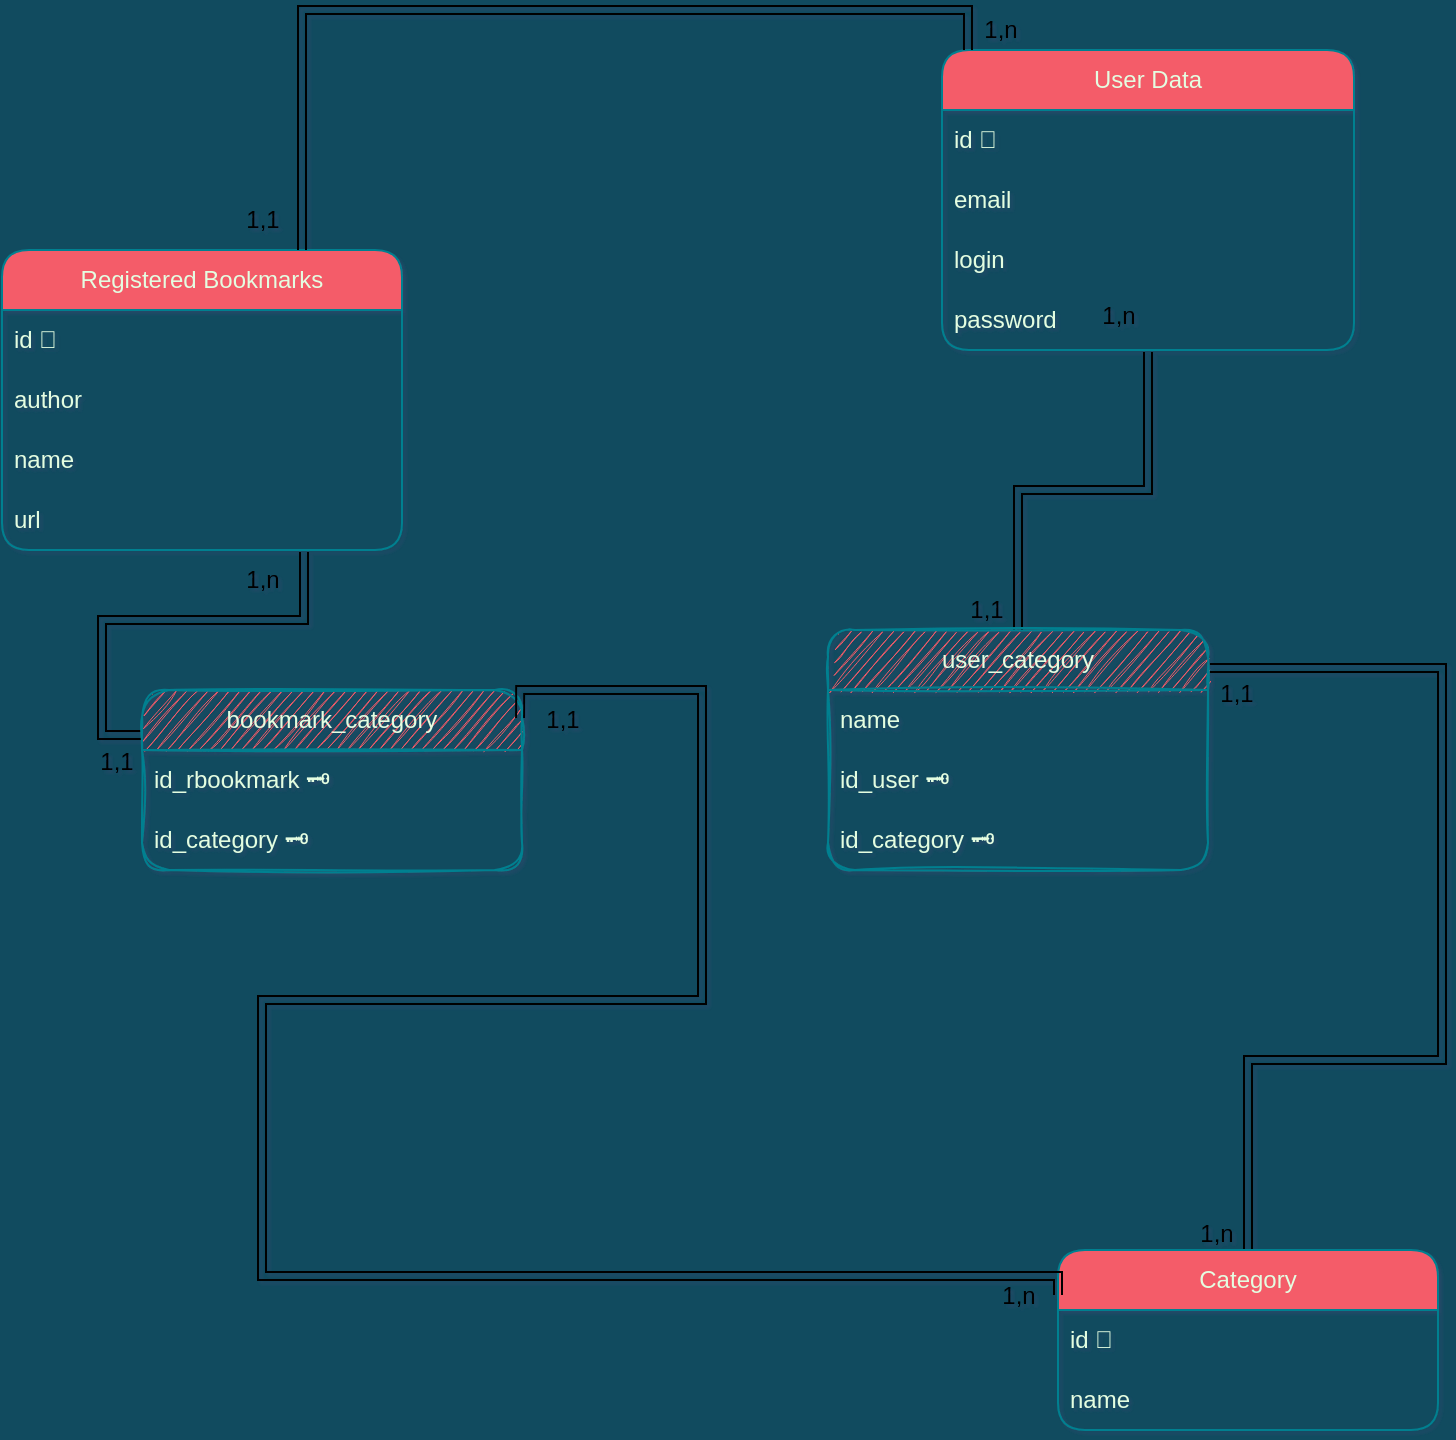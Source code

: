 <mxfile version="20.5.3" type="device"><diagram id="C5RBs43oDa-KdzZeNtuy" name="diaMCD"><mxGraphModel dx="1422" dy="831" grid="1" gridSize="10" guides="1" tooltips="1" connect="1" arrows="1" fold="1" page="1" pageScale="1" pageWidth="827" pageHeight="1169" background="#114B5F" math="0" shadow="1"><root><mxCell id="WIyWlLk6GJQsqaUBKTNV-0"/><mxCell id="WIyWlLk6GJQsqaUBKTNV-1" parent="WIyWlLk6GJQsqaUBKTNV-0"/><mxCell id="RWj-sAvQoMBtqoDjzc39-0" value="Registered Bookmarks" style="swimlane;fontStyle=0;childLayout=stackLayout;horizontal=1;startSize=30;horizontalStack=0;resizeParent=1;resizeParentMax=0;resizeLast=0;collapsible=1;marginBottom=0;whiteSpace=wrap;html=1;fillColor=#F45B69;strokeColor=#028090;fontColor=#E4FDE1;rounded=1;" vertex="1" parent="WIyWlLk6GJQsqaUBKTNV-1"><mxGeometry x="50" y="210" width="200" height="150" as="geometry"/></mxCell><mxCell id="RWj-sAvQoMBtqoDjzc39-1" value="id 🔑" style="text;strokeColor=none;fillColor=none;align=left;verticalAlign=middle;spacingLeft=4;spacingRight=4;overflow=hidden;points=[[0,0.5],[1,0.5]];portConstraint=eastwest;rotatable=0;whiteSpace=wrap;html=1;fontColor=#E4FDE1;rounded=1;" vertex="1" parent="RWj-sAvQoMBtqoDjzc39-0"><mxGeometry y="30" width="200" height="30" as="geometry"/></mxCell><mxCell id="RWj-sAvQoMBtqoDjzc39-2" value="author" style="text;strokeColor=none;fillColor=none;align=left;verticalAlign=middle;spacingLeft=4;spacingRight=4;overflow=hidden;points=[[0,0.5],[1,0.5]];portConstraint=eastwest;rotatable=0;whiteSpace=wrap;html=1;fontColor=#E4FDE1;rounded=1;" vertex="1" parent="RWj-sAvQoMBtqoDjzc39-0"><mxGeometry y="60" width="200" height="30" as="geometry"/></mxCell><mxCell id="RWj-sAvQoMBtqoDjzc39-3" value="name" style="text;strokeColor=none;fillColor=none;align=left;verticalAlign=middle;spacingLeft=4;spacingRight=4;overflow=hidden;points=[[0,0.5],[1,0.5]];portConstraint=eastwest;rotatable=0;whiteSpace=wrap;html=1;fontColor=#E4FDE1;rounded=1;" vertex="1" parent="RWj-sAvQoMBtqoDjzc39-0"><mxGeometry y="90" width="200" height="30" as="geometry"/></mxCell><mxCell id="RWj-sAvQoMBtqoDjzc39-16" value="url" style="text;strokeColor=none;fillColor=none;align=left;verticalAlign=middle;spacingLeft=4;spacingRight=4;overflow=hidden;points=[[0,0.5],[1,0.5]];portConstraint=eastwest;rotatable=0;whiteSpace=wrap;html=1;fontColor=#E4FDE1;rounded=1;" vertex="1" parent="RWj-sAvQoMBtqoDjzc39-0"><mxGeometry y="120" width="200" height="30" as="geometry"/></mxCell><mxCell id="RWj-sAvQoMBtqoDjzc39-8" value="User Data" style="swimlane;fontStyle=0;childLayout=stackLayout;horizontal=1;startSize=30;horizontalStack=0;resizeParent=1;resizeParentMax=0;resizeLast=0;collapsible=1;marginBottom=0;whiteSpace=wrap;html=1;rounded=1;strokeColor=#028090;fontColor=#E4FDE1;fillColor=#F45B69;" vertex="1" parent="WIyWlLk6GJQsqaUBKTNV-1"><mxGeometry x="520" y="110" width="206" height="150" as="geometry"/></mxCell><mxCell id="RWj-sAvQoMBtqoDjzc39-9" value="id 🔑" style="text;strokeColor=none;fillColor=none;align=left;verticalAlign=middle;spacingLeft=4;spacingRight=4;overflow=hidden;points=[[0,0.5],[1,0.5]];portConstraint=eastwest;rotatable=0;whiteSpace=wrap;html=1;rounded=1;fontColor=#E4FDE1;" vertex="1" parent="RWj-sAvQoMBtqoDjzc39-8"><mxGeometry y="30" width="206" height="30" as="geometry"/></mxCell><mxCell id="RWj-sAvQoMBtqoDjzc39-81" value="email" style="text;strokeColor=none;fillColor=none;align=left;verticalAlign=middle;spacingLeft=4;spacingRight=4;overflow=hidden;points=[[0,0.5],[1,0.5]];portConstraint=eastwest;rotatable=0;whiteSpace=wrap;html=1;rounded=1;fontColor=#E4FDE1;" vertex="1" parent="RWj-sAvQoMBtqoDjzc39-8"><mxGeometry y="60" width="206" height="30" as="geometry"/></mxCell><mxCell id="RWj-sAvQoMBtqoDjzc39-10" value="login" style="text;strokeColor=none;fillColor=none;align=left;verticalAlign=middle;spacingLeft=4;spacingRight=4;overflow=hidden;points=[[0,0.5],[1,0.5]];portConstraint=eastwest;rotatable=0;whiteSpace=wrap;html=1;rounded=1;fontColor=#E4FDE1;" vertex="1" parent="RWj-sAvQoMBtqoDjzc39-8"><mxGeometry y="90" width="206" height="30" as="geometry"/></mxCell><mxCell id="RWj-sAvQoMBtqoDjzc39-17" value="password" style="text;strokeColor=none;fillColor=none;align=left;verticalAlign=middle;spacingLeft=4;spacingRight=4;overflow=hidden;points=[[0,0.5],[1,0.5]];portConstraint=eastwest;rotatable=0;whiteSpace=wrap;html=1;rounded=1;fontColor=#E4FDE1;" vertex="1" parent="RWj-sAvQoMBtqoDjzc39-8"><mxGeometry y="120" width="206" height="30" as="geometry"/></mxCell><mxCell id="RWj-sAvQoMBtqoDjzc39-48" style="edgeStyle=orthogonalEdgeStyle;shape=link;rounded=0;orthogonalLoop=1;jettySize=auto;html=1;exitX=0;exitY=0.25;exitDx=0;exitDy=0;entryX=0.755;entryY=1.033;entryDx=0;entryDy=0;entryPerimeter=0;startArrow=none;" edge="1" parent="WIyWlLk6GJQsqaUBKTNV-1" source="RWj-sAvQoMBtqoDjzc39-53" target="RWj-sAvQoMBtqoDjzc39-16"><mxGeometry relative="1" as="geometry"/></mxCell><mxCell id="RWj-sAvQoMBtqoDjzc39-75" style="edgeStyle=orthogonalEdgeStyle;shape=link;rounded=0;orthogonalLoop=1;jettySize=auto;html=1;exitX=0.5;exitY=0;exitDx=0;exitDy=0;entryX=1.005;entryY=0.158;entryDx=0;entryDy=0;entryPerimeter=0;" edge="1" parent="WIyWlLk6GJQsqaUBKTNV-1" source="RWj-sAvQoMBtqoDjzc39-12" target="RWj-sAvQoMBtqoDjzc39-70"><mxGeometry relative="1" as="geometry"><Array as="points"><mxPoint x="673" y="615"/><mxPoint x="770" y="615"/><mxPoint x="770" y="419"/></Array></mxGeometry></mxCell><mxCell id="RWj-sAvQoMBtqoDjzc39-12" value="Category" style="swimlane;fontStyle=0;childLayout=stackLayout;horizontal=1;startSize=30;horizontalStack=0;resizeParent=1;resizeParentMax=0;resizeLast=0;collapsible=1;marginBottom=0;whiteSpace=wrap;html=1;rounded=1;strokeColor=#028090;fontColor=#E4FDE1;fillColor=#F45B69;" vertex="1" parent="WIyWlLk6GJQsqaUBKTNV-1"><mxGeometry x="578" y="710" width="190" height="90" as="geometry"/></mxCell><mxCell id="RWj-sAvQoMBtqoDjzc39-13" value="id 🔑" style="text;strokeColor=none;fillColor=none;align=left;verticalAlign=middle;spacingLeft=4;spacingRight=4;overflow=hidden;points=[[0,0.5],[1,0.5]];portConstraint=eastwest;rotatable=0;whiteSpace=wrap;html=1;rounded=1;fontColor=#E4FDE1;" vertex="1" parent="RWj-sAvQoMBtqoDjzc39-12"><mxGeometry y="30" width="190" height="30" as="geometry"/></mxCell><mxCell id="RWj-sAvQoMBtqoDjzc39-14" value="name" style="text;strokeColor=none;fillColor=none;align=left;verticalAlign=middle;spacingLeft=4;spacingRight=4;overflow=hidden;points=[[0,0.5],[1,0.5]];portConstraint=eastwest;rotatable=0;whiteSpace=wrap;html=1;rounded=1;fontColor=#E4FDE1;" vertex="1" parent="RWj-sAvQoMBtqoDjzc39-12"><mxGeometry y="60" width="190" height="30" as="geometry"/></mxCell><mxCell id="RWj-sAvQoMBtqoDjzc39-26" value="1,1" style="text;html=1;align=center;verticalAlign=middle;resizable=0;points=[];autosize=1;strokeColor=none;fillColor=none;" vertex="1" parent="WIyWlLk6GJQsqaUBKTNV-1"><mxGeometry x="160" y="180" width="40" height="30" as="geometry"/></mxCell><mxCell id="RWj-sAvQoMBtqoDjzc39-27" value="1,n" style="text;html=1;align=center;verticalAlign=middle;resizable=0;points=[];autosize=1;strokeColor=none;fillColor=none;" vertex="1" parent="WIyWlLk6GJQsqaUBKTNV-1"><mxGeometry x="529" y="85" width="40" height="30" as="geometry"/></mxCell><mxCell id="RWj-sAvQoMBtqoDjzc39-30" value="1,n" style="text;html=1;align=center;verticalAlign=middle;resizable=0;points=[];autosize=1;strokeColor=none;fillColor=none;" vertex="1" parent="WIyWlLk6GJQsqaUBKTNV-1"><mxGeometry x="538" y="718" width="40" height="30" as="geometry"/></mxCell><mxCell id="RWj-sAvQoMBtqoDjzc39-31" value="1,n" style="text;html=1;align=center;verticalAlign=middle;resizable=0;points=[];autosize=1;strokeColor=none;fillColor=none;" vertex="1" parent="WIyWlLk6GJQsqaUBKTNV-1"><mxGeometry x="160" y="360" width="40" height="30" as="geometry"/></mxCell><mxCell id="RWj-sAvQoMBtqoDjzc39-53" value="bookmark_category" style="swimlane;fontStyle=0;childLayout=stackLayout;horizontal=1;startSize=30;horizontalStack=0;resizeParent=1;resizeParentMax=0;resizeLast=0;collapsible=1;marginBottom=0;whiteSpace=wrap;html=1;rounded=1;strokeColor=#028090;fontColor=#E4FDE1;fillColor=#F45B69;sketch=1;" vertex="1" parent="WIyWlLk6GJQsqaUBKTNV-1"><mxGeometry x="120" y="430" width="190" height="90" as="geometry"/></mxCell><mxCell id="RWj-sAvQoMBtqoDjzc39-68" value="id_rbookmark 🗝️" style="text;strokeColor=none;fillColor=none;align=left;verticalAlign=middle;spacingLeft=4;spacingRight=4;overflow=hidden;points=[[0,0.5],[1,0.5]];portConstraint=eastwest;rotatable=0;whiteSpace=wrap;html=1;rounded=1;fontColor=#E4FDE1;" vertex="1" parent="RWj-sAvQoMBtqoDjzc39-53"><mxGeometry y="30" width="190" height="30" as="geometry"/></mxCell><mxCell id="RWj-sAvQoMBtqoDjzc39-69" value="id_category 🗝️" style="text;strokeColor=none;fillColor=none;align=left;verticalAlign=middle;spacingLeft=4;spacingRight=4;overflow=hidden;points=[[0,0.5],[1,0.5]];portConstraint=eastwest;rotatable=0;whiteSpace=wrap;html=1;rounded=1;fontColor=#E4FDE1;" vertex="1" parent="RWj-sAvQoMBtqoDjzc39-53"><mxGeometry y="60" width="190" height="30" as="geometry"/></mxCell><mxCell id="RWj-sAvQoMBtqoDjzc39-56" value="" style="edgeStyle=orthogonalEdgeStyle;shape=link;rounded=0;orthogonalLoop=1;jettySize=auto;html=1;exitX=0;exitY=0.25;exitDx=0;exitDy=0;entryX=0.995;entryY=0.156;entryDx=0;entryDy=0;entryPerimeter=0;endArrow=none;" edge="1" parent="WIyWlLk6GJQsqaUBKTNV-1" source="RWj-sAvQoMBtqoDjzc39-12" target="RWj-sAvQoMBtqoDjzc39-53"><mxGeometry relative="1" as="geometry"><mxPoint x="580" y="517.5" as="sourcePoint"/><mxPoint x="221" y="530.99" as="targetPoint"/><Array as="points"><mxPoint x="578" y="723"/><mxPoint x="180" y="723"/><mxPoint x="180" y="585"/><mxPoint x="400" y="585"/><mxPoint x="400" y="430"/><mxPoint x="309" y="430"/></Array></mxGeometry></mxCell><mxCell id="RWj-sAvQoMBtqoDjzc39-57" value="1,1" style="text;html=1;align=center;verticalAlign=middle;resizable=0;points=[];autosize=1;strokeColor=none;fillColor=none;" vertex="1" parent="WIyWlLk6GJQsqaUBKTNV-1"><mxGeometry x="310" y="430" width="40" height="30" as="geometry"/></mxCell><mxCell id="RWj-sAvQoMBtqoDjzc39-58" value="1,1" style="text;html=1;align=center;verticalAlign=middle;resizable=0;points=[];autosize=1;strokeColor=none;fillColor=none;" vertex="1" parent="WIyWlLk6GJQsqaUBKTNV-1"><mxGeometry x="87" y="451" width="40" height="30" as="geometry"/></mxCell><mxCell id="RWj-sAvQoMBtqoDjzc39-64" value="" style="edgeStyle=orthogonalEdgeStyle;shape=link;rounded=0;orthogonalLoop=1;jettySize=auto;html=1;exitX=0.75;exitY=0;exitDx=0;exitDy=0;entryX=0.063;entryY=0;entryDx=0;entryDy=0;entryPerimeter=0;endArrow=none;" edge="1" parent="WIyWlLk6GJQsqaUBKTNV-1" source="RWj-sAvQoMBtqoDjzc39-0" target="RWj-sAvQoMBtqoDjzc39-8"><mxGeometry relative="1" as="geometry"><mxPoint x="220" y="380" as="sourcePoint"/><mxPoint x="160.95" y="118.52" as="targetPoint"/></mxGeometry></mxCell><mxCell id="RWj-sAvQoMBtqoDjzc39-74" style="edgeStyle=orthogonalEdgeStyle;shape=link;rounded=0;orthogonalLoop=1;jettySize=auto;html=1;exitX=0.5;exitY=0;exitDx=0;exitDy=0;entryX=0.5;entryY=1.033;entryDx=0;entryDy=0;entryPerimeter=0;" edge="1" parent="WIyWlLk6GJQsqaUBKTNV-1" source="RWj-sAvQoMBtqoDjzc39-70" target="RWj-sAvQoMBtqoDjzc39-17"><mxGeometry relative="1" as="geometry"/></mxCell><mxCell id="RWj-sAvQoMBtqoDjzc39-70" value="user_category" style="swimlane;fontStyle=0;childLayout=stackLayout;horizontal=1;startSize=30;horizontalStack=0;resizeParent=1;resizeParentMax=0;resizeLast=0;collapsible=1;marginBottom=0;whiteSpace=wrap;html=1;rounded=1;strokeColor=#028090;fontColor=#E4FDE1;fillColor=#F45B69;sketch=1;" vertex="1" parent="WIyWlLk6GJQsqaUBKTNV-1"><mxGeometry x="463" y="400" width="190" height="120" as="geometry"/></mxCell><mxCell id="RWj-sAvQoMBtqoDjzc39-73" value="name" style="text;strokeColor=none;fillColor=none;align=left;verticalAlign=middle;spacingLeft=4;spacingRight=4;overflow=hidden;points=[[0,0.5],[1,0.5]];portConstraint=eastwest;rotatable=0;whiteSpace=wrap;html=1;rounded=1;fontColor=#E4FDE1;" vertex="1" parent="RWj-sAvQoMBtqoDjzc39-70"><mxGeometry y="30" width="190" height="30" as="geometry"/></mxCell><mxCell id="RWj-sAvQoMBtqoDjzc39-71" value="id_user 🗝️" style="text;strokeColor=none;fillColor=none;align=left;verticalAlign=middle;spacingLeft=4;spacingRight=4;overflow=hidden;points=[[0,0.5],[1,0.5]];portConstraint=eastwest;rotatable=0;whiteSpace=wrap;html=1;rounded=1;fontColor=#E4FDE1;" vertex="1" parent="RWj-sAvQoMBtqoDjzc39-70"><mxGeometry y="60" width="190" height="30" as="geometry"/></mxCell><mxCell id="RWj-sAvQoMBtqoDjzc39-72" value="id_category 🗝️" style="text;strokeColor=none;fillColor=none;align=left;verticalAlign=middle;spacingLeft=4;spacingRight=4;overflow=hidden;points=[[0,0.5],[1,0.5]];portConstraint=eastwest;rotatable=0;whiteSpace=wrap;html=1;rounded=1;fontColor=#E4FDE1;" vertex="1" parent="RWj-sAvQoMBtqoDjzc39-70"><mxGeometry y="90" width="190" height="30" as="geometry"/></mxCell><mxCell id="RWj-sAvQoMBtqoDjzc39-76" value="1,1" style="text;html=1;align=center;verticalAlign=middle;resizable=0;points=[];autosize=1;strokeColor=none;fillColor=none;" vertex="1" parent="WIyWlLk6GJQsqaUBKTNV-1"><mxGeometry x="522" y="375" width="40" height="30" as="geometry"/></mxCell><mxCell id="RWj-sAvQoMBtqoDjzc39-77" value="1,1" style="text;html=1;align=center;verticalAlign=middle;resizable=0;points=[];autosize=1;strokeColor=none;fillColor=none;" vertex="1" parent="WIyWlLk6GJQsqaUBKTNV-1"><mxGeometry x="647" y="417" width="40" height="30" as="geometry"/></mxCell><mxCell id="RWj-sAvQoMBtqoDjzc39-78" value="1,n" style="text;html=1;align=center;verticalAlign=middle;resizable=0;points=[];autosize=1;strokeColor=none;fillColor=none;" vertex="1" parent="WIyWlLk6GJQsqaUBKTNV-1"><mxGeometry x="637" y="687" width="40" height="30" as="geometry"/></mxCell><mxCell id="RWj-sAvQoMBtqoDjzc39-80" value="1,n" style="text;html=1;align=center;verticalAlign=middle;resizable=0;points=[];autosize=1;strokeColor=none;fillColor=none;" vertex="1" parent="WIyWlLk6GJQsqaUBKTNV-1"><mxGeometry x="588" y="228" width="40" height="30" as="geometry"/></mxCell></root></mxGraphModel></diagram></mxfile>
